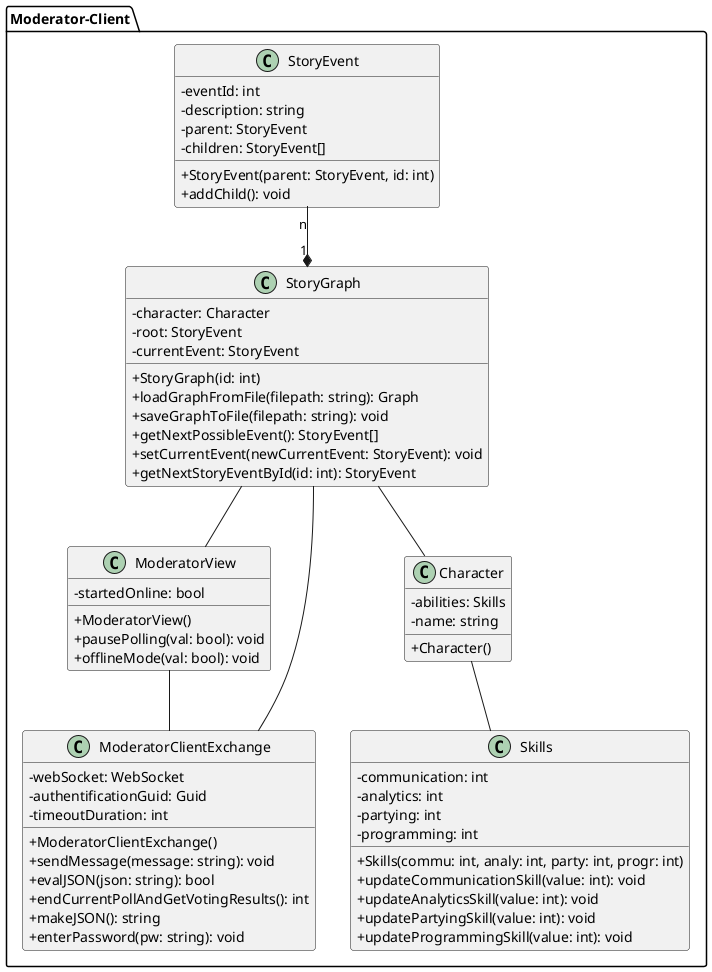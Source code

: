 @startuml

skinparam classAttributeIconSize 0

package "Moderator-Client" {

  class StoryEvent {
    {field} -eventId: int
    {field} -description: string
    {field} -parent: StoryEvent
    {field} -children: StoryEvent[]
    {method} +StoryEvent(parent: StoryEvent, id: int)
    {method} +addChild(): void
  }

  class StoryGraph {
    {field} -character: Character
    {field} -root: StoryEvent
    {field} -currentEvent: StoryEvent
    {method} +StoryGraph(id: int)
    {method} +loadGraphFromFile(filepath: string): Graph
    {method} +saveGraphToFile(filepath: string): void
    {method} +getNextPossibleEvent(): StoryEvent[]
    {method} +setCurrentEvent(newCurrentEvent: StoryEvent): void
    {method} +getNextStoryEventById(id: int): StoryEvent
  }

  class "ModeratorView" as mf {
    {field} -startedOnline: bool
    {method} +ModeratorView()
    {method} +pausePolling(val: bool): void
    {method} +offlineMode(val: bool): void
  }

  class "ModeratorClientExchange" as mcei{
    {field} -webSocket: WebSocket
    {field} -authentificationGuid: Guid
    {field} -timeoutDuration: int
    {method} +ModeratorClientExchange()
    {method} +sendMessage(message: string): void
    {method} +evalJSON(json: string): bool
    {method} +endCurrentPollAndGetVotingResults(): int
    {method} +makeJSON(): string
    {method} +enterPassword(pw: string): void
  }

  class Skills {
    {field} -communication: int
    {field} -analytics: int
    {field} -partying: int
    {field} -programming: int
    {method} + Skills(commu: int, analy: int, party: int, progr: int)
    {method} + updateCommunicationSkill(value: int): void
    {method} + updateAnalyticsSkill(value: int): void
    {method} + updatePartyingSkill(value: int): void
    {method} + updateProgrammingSkill(value: int): void
  }

  class Character {
    {field} -abilities: Skills
    {field} -name: string
    {method} +Character()
  }
  
  StoryEvent "n" --* "1" StoryGraph
  StoryGraph -- mf
  StoryGraph -- Character
  Character -- Skills
  mf -- mcei
  StoryGraph --- mcei
}

@enduml